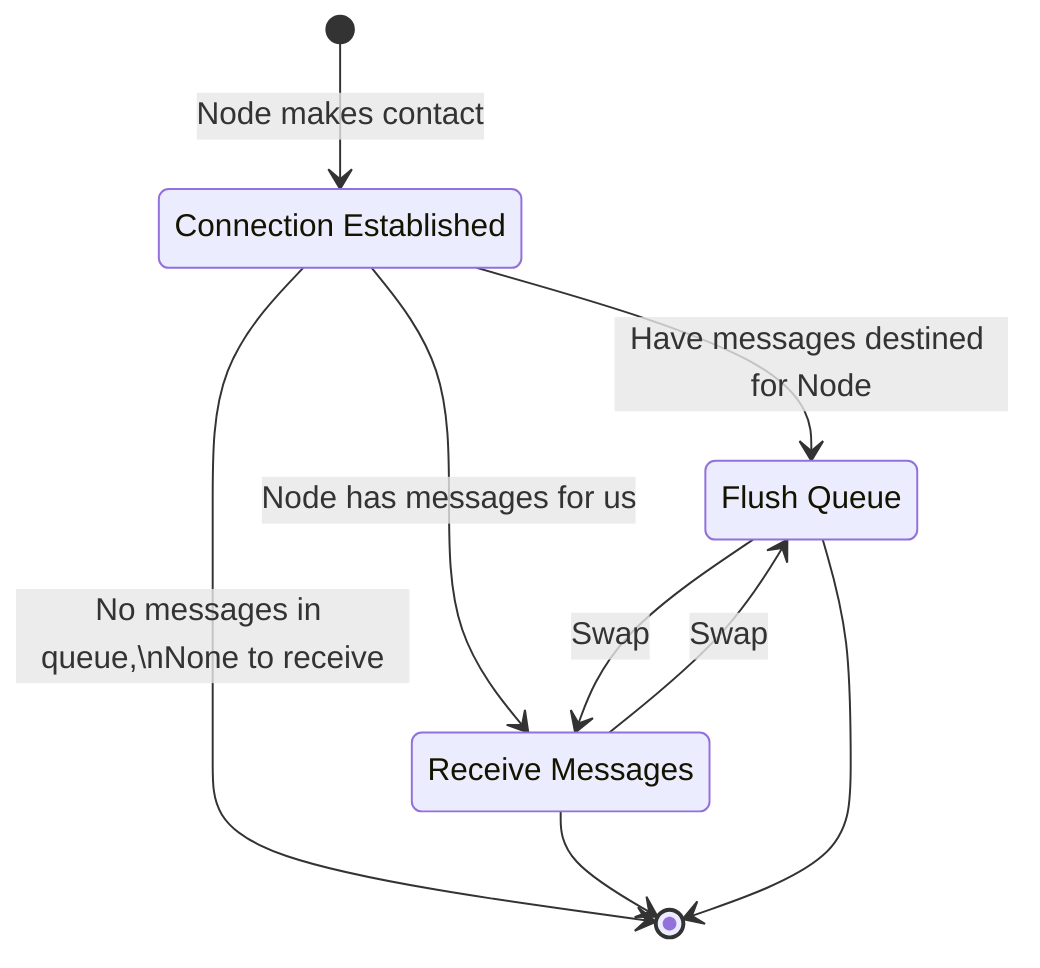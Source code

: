 stateDiagram-v2
    state "Connection Established" as established
    state "Flush Queue" as flush
    state "Receive Messages" as recv

    [*] --> established: Node makes contact
    established-->flush: Have messages destined for Node
    established-->[*]: No messages in queue,\nNone to receive
    established-->recv: Node has messages for us
    flush-->recv: Swap
    recv-->flush: Swap
    recv-->[*]
    flush-->[*]